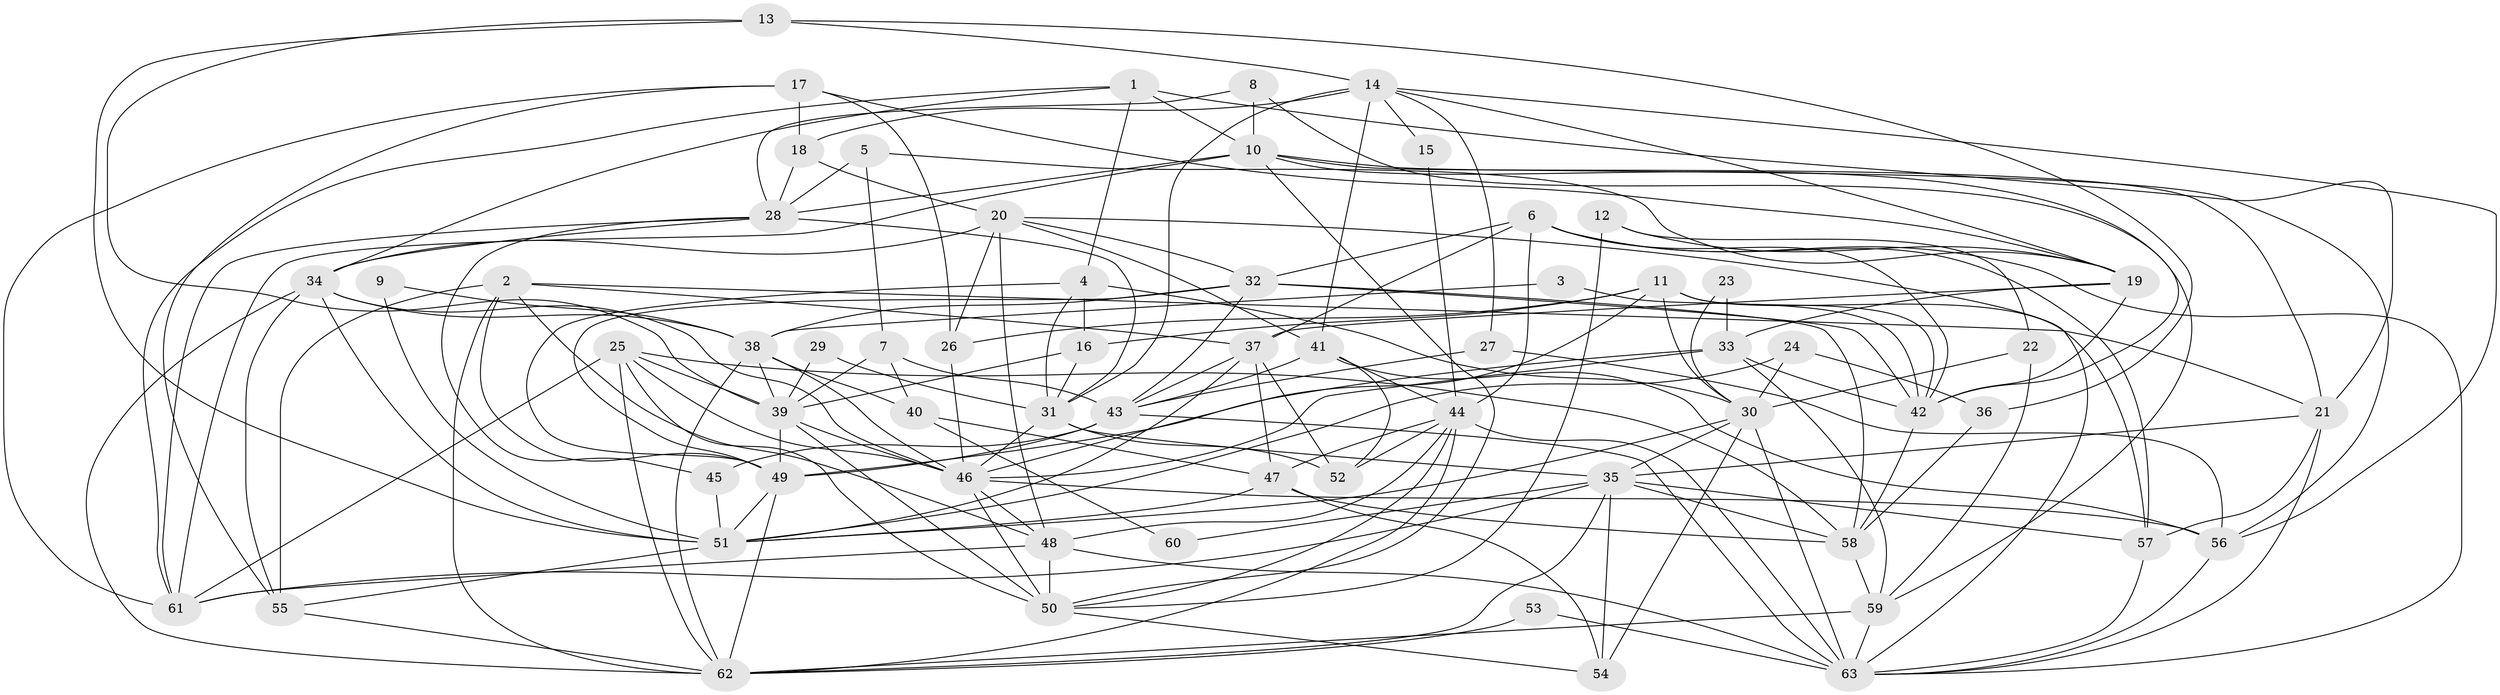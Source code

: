 // original degree distribution, {5: 0.2, 2: 0.144, 3: 0.256, 4: 0.256, 6: 0.096, 7: 0.04, 8: 0.008}
// Generated by graph-tools (version 1.1) at 2025/50/03/09/25 03:50:03]
// undirected, 63 vertices, 181 edges
graph export_dot {
graph [start="1"]
  node [color=gray90,style=filled];
  1;
  2;
  3;
  4;
  5;
  6;
  7;
  8;
  9;
  10;
  11;
  12;
  13;
  14;
  15;
  16;
  17;
  18;
  19;
  20;
  21;
  22;
  23;
  24;
  25;
  26;
  27;
  28;
  29;
  30;
  31;
  32;
  33;
  34;
  35;
  36;
  37;
  38;
  39;
  40;
  41;
  42;
  43;
  44;
  45;
  46;
  47;
  48;
  49;
  50;
  51;
  52;
  53;
  54;
  55;
  56;
  57;
  58;
  59;
  60;
  61;
  62;
  63;
  1 -- 4 [weight=1.0];
  1 -- 10 [weight=1.0];
  1 -- 21 [weight=1.0];
  1 -- 34 [weight=1.0];
  1 -- 61 [weight=1.0];
  2 -- 21 [weight=1.0];
  2 -- 37 [weight=1.0];
  2 -- 48 [weight=1.0];
  2 -- 49 [weight=1.0];
  2 -- 55 [weight=1.0];
  2 -- 62 [weight=1.0];
  3 -- 38 [weight=1.0];
  3 -- 42 [weight=1.0];
  4 -- 16 [weight=1.0];
  4 -- 30 [weight=1.0];
  4 -- 31 [weight=1.0];
  4 -- 49 [weight=1.0];
  5 -- 7 [weight=1.0];
  5 -- 19 [weight=1.0];
  5 -- 28 [weight=1.0];
  6 -- 32 [weight=1.0];
  6 -- 37 [weight=1.0];
  6 -- 42 [weight=1.0];
  6 -- 44 [weight=1.0];
  6 -- 57 [weight=1.0];
  6 -- 63 [weight=1.0];
  7 -- 39 [weight=1.0];
  7 -- 40 [weight=1.0];
  7 -- 43 [weight=1.0];
  8 -- 10 [weight=1.0];
  8 -- 28 [weight=1.0];
  8 -- 42 [weight=1.0];
  9 -- 38 [weight=1.0];
  9 -- 51 [weight=1.0];
  10 -- 21 [weight=1.0];
  10 -- 28 [weight=1.0];
  10 -- 50 [weight=1.0];
  10 -- 56 [weight=1.0];
  10 -- 59 [weight=1.0];
  10 -- 61 [weight=1.0];
  11 -- 16 [weight=1.0];
  11 -- 26 [weight=1.0];
  11 -- 30 [weight=1.0];
  11 -- 42 [weight=1.0];
  11 -- 46 [weight=1.0];
  11 -- 57 [weight=1.0];
  12 -- 19 [weight=1.0];
  12 -- 22 [weight=1.0];
  12 -- 50 [weight=1.0];
  13 -- 14 [weight=1.0];
  13 -- 36 [weight=1.0];
  13 -- 39 [weight=1.0];
  13 -- 51 [weight=1.0];
  14 -- 15 [weight=1.0];
  14 -- 18 [weight=1.0];
  14 -- 19 [weight=1.0];
  14 -- 27 [weight=1.0];
  14 -- 31 [weight=1.0];
  14 -- 41 [weight=1.0];
  14 -- 56 [weight=1.0];
  15 -- 44 [weight=1.0];
  16 -- 31 [weight=1.0];
  16 -- 39 [weight=1.0];
  17 -- 18 [weight=1.0];
  17 -- 19 [weight=1.0];
  17 -- 26 [weight=1.0];
  17 -- 55 [weight=1.0];
  17 -- 61 [weight=1.0];
  18 -- 20 [weight=1.0];
  18 -- 28 [weight=1.0];
  19 -- 33 [weight=1.0];
  19 -- 37 [weight=1.0];
  19 -- 42 [weight=1.0];
  20 -- 26 [weight=1.0];
  20 -- 32 [weight=1.0];
  20 -- 34 [weight=1.0];
  20 -- 41 [weight=1.0];
  20 -- 48 [weight=1.0];
  20 -- 63 [weight=1.0];
  21 -- 35 [weight=1.0];
  21 -- 57 [weight=1.0];
  21 -- 63 [weight=1.0];
  22 -- 30 [weight=1.0];
  22 -- 59 [weight=1.0];
  23 -- 30 [weight=1.0];
  23 -- 33 [weight=1.0];
  24 -- 30 [weight=1.0];
  24 -- 36 [weight=1.0];
  24 -- 51 [weight=1.0];
  25 -- 39 [weight=1.0];
  25 -- 46 [weight=1.0];
  25 -- 50 [weight=1.0];
  25 -- 58 [weight=1.0];
  25 -- 61 [weight=1.0];
  25 -- 62 [weight=1.0];
  26 -- 46 [weight=1.0];
  27 -- 43 [weight=1.0];
  27 -- 56 [weight=1.0];
  28 -- 31 [weight=1.0];
  28 -- 34 [weight=1.0];
  28 -- 45 [weight=1.0];
  28 -- 61 [weight=1.0];
  29 -- 31 [weight=1.0];
  29 -- 39 [weight=1.0];
  30 -- 35 [weight=1.0];
  30 -- 51 [weight=1.0];
  30 -- 54 [weight=1.0];
  30 -- 63 [weight=1.0];
  31 -- 35 [weight=1.0];
  31 -- 46 [weight=1.0];
  31 -- 52 [weight=1.0];
  32 -- 38 [weight=1.0];
  32 -- 42 [weight=1.0];
  32 -- 43 [weight=1.0];
  32 -- 49 [weight=1.0];
  32 -- 58 [weight=1.0];
  33 -- 42 [weight=1.0];
  33 -- 46 [weight=1.0];
  33 -- 49 [weight=2.0];
  33 -- 59 [weight=1.0];
  34 -- 38 [weight=1.0];
  34 -- 46 [weight=1.0];
  34 -- 51 [weight=1.0];
  34 -- 55 [weight=1.0];
  34 -- 62 [weight=1.0];
  35 -- 54 [weight=1.0];
  35 -- 57 [weight=1.0];
  35 -- 58 [weight=1.0];
  35 -- 60 [weight=1.0];
  35 -- 61 [weight=1.0];
  35 -- 62 [weight=1.0];
  36 -- 58 [weight=1.0];
  37 -- 43 [weight=1.0];
  37 -- 47 [weight=1.0];
  37 -- 51 [weight=1.0];
  37 -- 52 [weight=1.0];
  38 -- 39 [weight=1.0];
  38 -- 40 [weight=1.0];
  38 -- 46 [weight=2.0];
  38 -- 62 [weight=1.0];
  39 -- 46 [weight=1.0];
  39 -- 49 [weight=1.0];
  39 -- 50 [weight=1.0];
  40 -- 47 [weight=1.0];
  40 -- 60 [weight=1.0];
  41 -- 43 [weight=1.0];
  41 -- 44 [weight=1.0];
  41 -- 52 [weight=2.0];
  41 -- 56 [weight=1.0];
  42 -- 58 [weight=1.0];
  43 -- 45 [weight=1.0];
  43 -- 49 [weight=1.0];
  43 -- 63 [weight=1.0];
  44 -- 47 [weight=1.0];
  44 -- 48 [weight=1.0];
  44 -- 50 [weight=1.0];
  44 -- 52 [weight=1.0];
  44 -- 62 [weight=1.0];
  44 -- 63 [weight=1.0];
  45 -- 51 [weight=1.0];
  46 -- 48 [weight=1.0];
  46 -- 50 [weight=2.0];
  46 -- 56 [weight=1.0];
  47 -- 51 [weight=1.0];
  47 -- 54 [weight=1.0];
  47 -- 58 [weight=1.0];
  48 -- 50 [weight=1.0];
  48 -- 61 [weight=1.0];
  48 -- 63 [weight=1.0];
  49 -- 51 [weight=1.0];
  49 -- 62 [weight=1.0];
  50 -- 54 [weight=1.0];
  51 -- 55 [weight=1.0];
  53 -- 62 [weight=1.0];
  53 -- 63 [weight=2.0];
  55 -- 62 [weight=1.0];
  56 -- 63 [weight=1.0];
  57 -- 63 [weight=1.0];
  58 -- 59 [weight=1.0];
  59 -- 62 [weight=1.0];
  59 -- 63 [weight=1.0];
}
